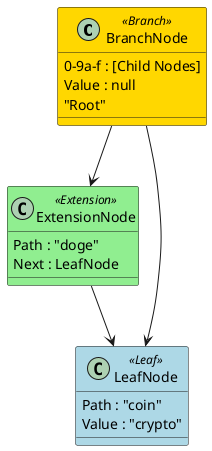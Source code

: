 @startuml
!define RECTANGLE class
skinparam class {
    BackgroundColor<<Branch>> Gold
    BackgroundColor<<Extension>> LightGreen
    BackgroundColor<<Leaf>> LightBlue
}

RECTANGLE BranchNode <<Branch>> {
  0-9a-f : [Child Nodes]
  Value : null
}

RECTANGLE ExtensionNode <<Extension>> {
  Path : "doge"
  Next : LeafNode
}

RECTANGLE LeafNode <<Leaf>> {
  Path : "coin"
  Value : "crypto"
}

BranchNode : "Root"
'BranchNode -[hidden]-> ExtensionNode
'BranchNode -[hidden]-> LeafNode
'ExtensionNode -[hidden]-> LeafNode
BranchNode --> ExtensionNode
BranchNode --> LeafNode
ExtensionNode --> LeafNode

@enduml
